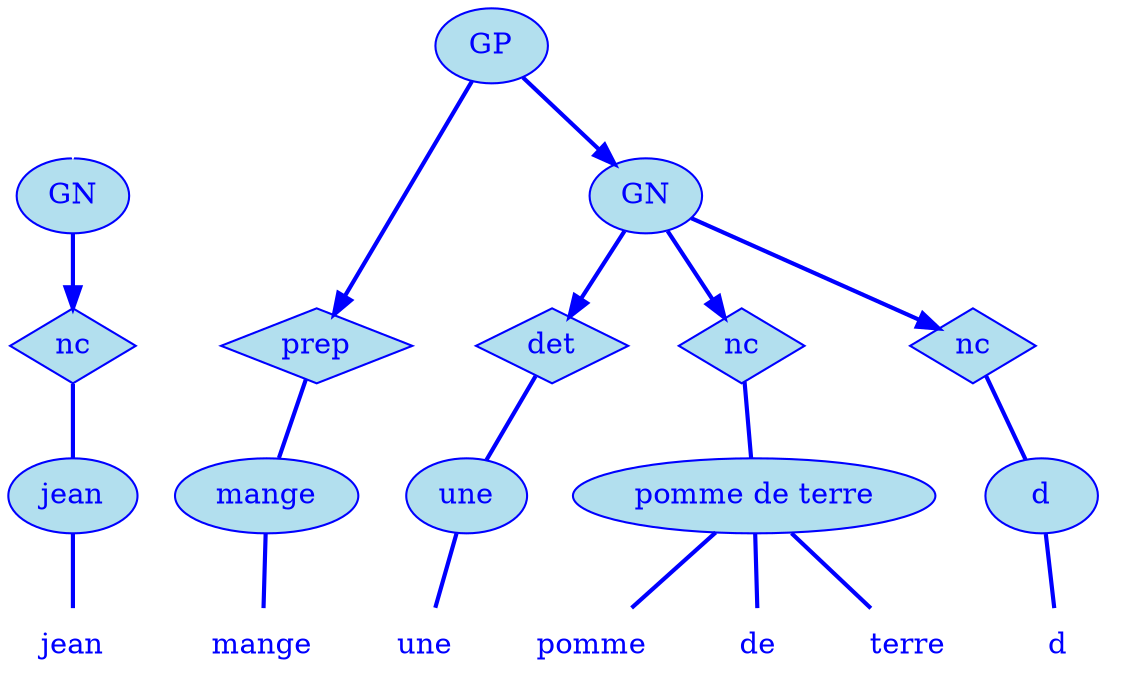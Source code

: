 digraph g {
	graph [bb="0,0,526,324"];
	node [label="\N"];
	graph [_draw_="c 5 -white C 5 -white P 4 0 0 0 324 526 324 526 0 ",
		xdotversion="1.2"];
	"mc1s1_t1#token84" [label=jean, shape=plaintext, fillcolor=lightblue2, fontcolor=blue, pos="31,18", width="0.75", height="0.50", _ldraw_="F 14.000000 11 -Times-Roman c 4 -blue T 31 13 0 29 4 -jean "];
	"mc1s1_W1#wordmc1s1_t1#token" [label=jean, shape=ellipse, fillcolor=lightblue2, fontcolor=blue, pos="31,90", width="0.86", height="0.50", color=blue, style=filled, _draw_="S 6 -filled c 4 -blue C 10 -lightblue2 E 31 90 31 18 ", _ldraw_="F 14.000000 11 -Times-Roman c 4 -blue T 31 85 0 29 4 -jean "];
	"mc1s1_P1L1#pos" [label=nc, shape=diamond, fillcolor=lightblue2, fontcolor=blue, pos="31,162", width="0.75", height="0.50", color=blue, style=filled, _draw_="S 6 -filled c 4 -blue C 10 -lightblue2 P 4 31 180 4 162 31 144 58 162 ", _ldraw_="F 14.000000 11 -Times-Roman c 4 -blue T 31 157 0 16 2 -nc "];
	"mc1s1_chk0#chunk" [label=GN, fillcolor=lightblue2, fontcolor=blue, pos="31,234", width="0.75", height="0.50", color=blue, style=filled, arrowhead=doubleoctagon, _draw_="S 6 -filled c 4 -blue C 10 -lightblue2 E 31 234 27 18 ", _ldraw_="F 14.000000 11 -Times-Roman c 4 -blue T 31 229 0 22 2 -GN "];
	"mc1s1_t3#token87" [label=mange, shape=plaintext, fillcolor=lightblue2, fontcolor=blue, pos="123,18", width="0.86", height="0.50", _ldraw_="F 14.000000 11 -Times-Roman c 4 -blue T 123 13 0 47 5 -mange "];
	"mc1s1_W2#wordmc1s1_t3#token" [label=mange, shape=ellipse, fillcolor=lightblue2, fontcolor=blue, pos="124,90", width="1.22", height="0.50", color=blue, style=filled, _draw_="S 6 -filled c 4 -blue C 10 -lightblue2 E 124 90 44 18 ", _ldraw_="F 14.000000 11 -Times-Roman c 4 -blue T 124 85 0 47 5 -mange "];
	"mc1s1_P18#pos" [label=prep, shape=diamond, fillcolor=lightblue2, fontcolor=blue, pos="140,162", width="0.89", height="0.50", color=blue, style=filled, _draw_="S 6 -filled c 4 -blue C 10 -lightblue2 P 4 140 180 108 162 140 144 172 162 ", _ldraw_="F 14.000000 11 -Times-Roman c 4 -blue T 140 157 0 31 4 -prep "];
	"mc1s1_t5#token78" [label=une, shape=plaintext, fillcolor=lightblue2, fontcolor=blue, pos="199,18", width="0.75", height="0.50", _ldraw_="F 14.000000 11 -Times-Roman c 4 -blue T 199 13 0 26 3 -une "];
	"mc1s1_W3#wordmc1s1_t5#token" [label=une, shape=ellipse, fillcolor=lightblue2, fontcolor=blue, pos="217,90", width="0.81", height="0.50", color=blue, style=filled, _draw_="S 6 -filled c 4 -blue C 10 -lightblue2 E 217 90 29 18 ", _ldraw_="F 14.000000 11 -Times-Roman c 4 -blue T 217 85 0 26 3 -une "];
	"mc1s1_P28L1#pos" [label=det, shape=diamond, fillcolor=lightblue2, fontcolor=blue, pos="233,162", width="0.75", height="0.50", color=blue, style=filled, _draw_="S 6 -filled c 4 -blue C 10 -lightblue2 P 4 233 180 206 162 233 144 260 162 ", _ldraw_="F 14.000000 11 -Times-Roman c 4 -blue T 233 157 0 23 3 -det "];
	"mc1s1_t7#token16" [label=pomme, shape=plaintext, fillcolor=lightblue2, fontcolor=blue, pos="277,18", width="0.92", height="0.50", _ldraw_="F 14.000000 11 -Times-Roman c 4 -blue T 277 13 0 50 5 -pomme "];
	"mc1s1_t9#token94" [label=de, shape=plaintext, fillcolor=lightblue2, fontcolor=blue, pos="355,18", width="0.75", height="0.50", _ldraw_="F 14.000000 11 -Times-Roman c 4 -blue T 355 13 0 17 2 -de "];
	"mc1s1_t11#token36" [label=terre, shape=plaintext, fillcolor=lightblue2, fontcolor=blue, pos="427,18", width="0.75", height="0.50", _ldraw_="F 14.000000 11 -Times-Roman c 4 -blue T 427 13 0 35 5 -terre "];
	"mc1s1_W7#wordmc1s1_t7#tokenmc1s1_t8#tokenmc1s1_t9#tokenmc1s1_t10#tokenmc1s1_t11#token" [label="pomme de terre", shape=ellipse, fillcolor=lightblue2, fontcolor=blue, pos="354,90", width="2.42", height="0.50", color=blue, style=filled, _draw_="S 6 -filled c 4 -blue C 10 -lightblue2 E 354 90 87 18 ", _ldraw_="F 14.000000 11 -Times-Roman c 4 -blue T 354 85 0 110 14 -pomme de terre "];
	"mc1s1_P32L1#pos" [label=nc, shape=diamond, fillcolor=lightblue2, fontcolor=blue, pos="337,162", width="0.75", height="0.50", color=blue, style=filled, _draw_="S 6 -filled c 4 -blue C 10 -lightblue2 P 4 337 180 310 162 337 144 364 162 ", _ldraw_="F 14.000000 11 -Times-Roman c 4 -blue T 337 157 0 16 2 -nc "];
	"mc1s1_t13#token87" [label=d, shape=plaintext, fillcolor=lightblue2, fontcolor=blue, pos="499,18", width="0.75", height="0.50", _ldraw_="F 14.000000 11 -Times-Roman c 4 -blue T 499 13 0 8 1 -d "];
	"mc1s1_W8#wordmc1s1_t13#token" [label=d, shape=ellipse, fillcolor=lightblue2, fontcolor=blue, pos="492,90", width="0.75", height="0.50", color=blue, style=filled, _draw_="S 6 -filled c 4 -blue C 10 -lightblue2 E 492 90 27 18 ", _ldraw_="F 14.000000 11 -Times-Roman c 4 -blue T 492 85 0 8 1 -d "];
	"mc1s1_P33L1#pos" [label=nc, shape=diamond, fillcolor=lightblue2, fontcolor=blue, pos="458,162", width="0.75", height="0.50", color=blue, style=filled, _draw_="S 6 -filled c 4 -blue C 10 -lightblue2 P 4 458 180 431 162 458 144 485 162 ", _ldraw_="F 14.000000 11 -Times-Roman c 4 -blue T 458 157 0 16 2 -nc "];
	"mc1s1_chk1#chunk" [label=GN, fillcolor=lightblue2, fontcolor=blue, pos="285,234", width="0.75", height="0.50", color=blue, style=filled, arrowhead=doubleoctagon, _draw_="S 6 -filled c 4 -blue C 10 -lightblue2 E 285 234 27 18 ", _ldraw_="F 14.000000 11 -Times-Roman c 4 -blue T 285 229 0 22 2 -GN "];
	"mc1s1_chk7#chunk" [label=GP, fillcolor=lightblue2, fontcolor=blue, pos="235,306", width="0.75", height="0.50", color=blue, style=filled, arrowhead=doubleoctagon, _draw_="S 6 -filled c 4 -blue C 10 -lightblue2 E 235 306 27 18 ", _ldraw_="F 14.000000 11 -Times-Roman c 4 -blue T 235 301 0 20 2 -GP "];
	"mc1s1_chk0#chunk#empty" [shape=point, fillcolor=white, fontcolor=white, pos="31,306", width="0.06", height="0.06", color=white, size=2, _draw_="S 6 -filled c 5 -white C 5 -white E 31 306 2 2 "];
	"mc1s1_W1#wordmc1s1_t1#token" -> "mc1s1_t1#token84" [arrowhead=none, color=blue, fontcolor=blue, style=bold, minlen=1, pos="31,72 31,61 31,47 31,36", _draw_="S 4 -bold c 4 -blue B 4 31 72 31 61 31 47 31 36 "];
	"mc1s1_P1L1#pos" -> "mc1s1_W1#wordmc1s1_t1#token" [arrowhead=none, color=blue, fontcolor=blue, style=bold, minlen=1, pos="31,144 31,133 31,119 31,108", _draw_="S 4 -bold c 4 -blue B 4 31 144 31 133 31 119 31 108 "];
	"mc1s1_chk0#chunk" -> "mc1s1_P1L1#pos" [color=blue, fontcolor=blue, style=bold, minlen=1, pos="e,31,180 31,216 31,208 31,199 31,190", shape=normal, _draw_="S 4 -bold c 4 -blue B 4 31 216 31 208 31 199 31 190 ", _hdraw_="S 5 -solid S 15 -setlinewidth(1) c 4 -blue C 4 -blue P 3 35 190 31 180 28 190 "];
	"mc1s1_W2#wordmc1s1_t3#token" -> "mc1s1_t3#token87" [arrowhead=none, color=blue, fontcolor=blue, style=bold, minlen=1, pos="124,72 123,61 123,47 123,36", _draw_="S 4 -bold c 4 -blue B 4 124 72 123 61 123 47 123 36 "];
	"mc1s1_P18#pos" -> "mc1s1_W2#wordmc1s1_t3#token" [arrowhead=none, color=blue, fontcolor=blue, style=bold, minlen=1, pos="136,146 134,134 131,119 128,108", _draw_="S 4 -bold c 4 -blue B 4 136 146 134 134 131 119 128 108 "];
	"mc1s1_W3#wordmc1s1_t5#token" -> "mc1s1_t5#token78" [arrowhead=none, color=blue, fontcolor=blue, style=bold, minlen=1, pos="213,72 210,61 206,47 203,36", _draw_="S 4 -bold c 4 -blue B 4 213 72 210 61 206 47 203 36 "];
	"mc1s1_P28L1#pos" -> "mc1s1_W3#wordmc1s1_t5#token" [arrowhead=none, color=blue, fontcolor=blue, style=bold, minlen=1, pos="229,146 227,135 224,120 221,108", _draw_="S 4 -bold c 4 -blue B 4 229 146 227 135 224 120 221 108 "];
	"mc1s1_W7#wordmc1s1_t7#tokenmc1s1_t8#tokenmc1s1_t9#tokenmc1s1_t10#tokenmc1s1_t11#token" -> "mc1s1_t7#token16" [arrowhead=none, color=blue, fontcolor=blue, style=bold, minlen=1, pos="335,72 323,61 308,47 296,36", _draw_="S 4 -bold c 4 -blue B 4 335 72 323 61 308 47 296 36 "];
	"mc1s1_W7#wordmc1s1_t7#tokenmc1s1_t8#tokenmc1s1_t9#tokenmc1s1_t10#tokenmc1s1_t11#token" -> "mc1s1_t9#token94" [arrowhead=none, color=blue, fontcolor=blue, style=bold, minlen=1, pos="354,72 355,61 355,47 355,36", _draw_="S 4 -bold c 4 -blue B 4 354 72 355 61 355 47 355 36 "];
	"mc1s1_W7#wordmc1s1_t7#tokenmc1s1_t8#tokenmc1s1_t9#tokenmc1s1_t10#tokenmc1s1_t11#token" -> "mc1s1_t11#token36" [arrowhead=none, color=blue, fontcolor=blue, style=bold, minlen=1, pos="372,72 383,61 398,47 409,36", _draw_="S 4 -bold c 4 -blue B 4 372 72 383 61 398 47 409 36 "];
	"mc1s1_P32L1#pos" -> "mc1s1_W7#wordmc1s1_t7#tokenmc1s1_t8#tokenmc1s1_t9#tokenmc1s1_t10#tokenmc1s1_t11#token" [arrowhead=none, color=blue, fontcolor=blue, style=bold, minlen=1, pos="341,146 344,135 347,120 350,108", _draw_="S 4 -bold c 4 -blue B 4 341 146 344 135 347 120 350 108 "];
	"mc1s1_W8#wordmc1s1_t13#token" -> "mc1s1_t13#token87" [arrowhead=none, color=blue, fontcolor=blue, style=bold, minlen=1, pos="494,72 495,61 496,47 497,36", _draw_="S 4 -bold c 4 -blue B 4 494 72 495 61 496 47 497 36 "];
	"mc1s1_P33L1#pos" -> "mc1s1_W8#wordmc1s1_t13#token" [arrowhead=none, color=blue, fontcolor=blue, style=bold, minlen=1, pos="465,148 470,136 478,120 484,107", _draw_="S 4 -bold c 4 -blue B 4 465 148 470 136 478 120 484 107 "];
	"mc1s1_chk1#chunk" -> "mc1s1_P28L1#pos" [color=blue, fontcolor=blue, style=bold, minlen=1, pos="e,242,174 273,218 266,207 256,193 248,182", shape=normal, _draw_="S 4 -bold c 4 -blue B 4 273 218 266 207 256 193 248 182 ", _hdraw_="S 5 -solid S 15 -setlinewidth(1) c 4 -blue C 4 -blue P 3 251 180 242 174 245 184 "];
	"mc1s1_chk1#chunk" -> "mc1s1_P32L1#pos" [color=blue, fontcolor=blue, style=bold, minlen=1, pos="e,328,174 297,218 304,207 314,193 322,182", shape=normal, _draw_="S 4 -bold c 4 -blue B 4 297 218 304 207 314 193 322 182 ", _hdraw_="S 5 -solid S 15 -setlinewidth(1) c 4 -blue C 4 -blue P 3 325 184 328 174 319 180 "];
	"mc1s1_chk1#chunk" -> "mc1s1_P33L1#pos" [color=blue, fontcolor=blue, style=bold, minlen=1, pos="e,441,169 308,224 340,211 398,187 431,173", shape=normal, _draw_="S 4 -bold c 4 -blue B 4 308 224 340 211 398 187 431 173 ", _hdraw_="S 5 -solid S 15 -setlinewidth(1) c 4 -blue C 4 -blue P 3 433 176 441 169 430 169 "];
	"mc1s1_chk7#chunk" -> "mc1s1_P18#pos" [color=blue, fontcolor=blue, style=bold, minlen=2, pos="e,149,175 224,289 207,264 173,213 155,184", shape=normal, _draw_="S 4 -bold c 4 -blue B 4 224 289 207 264 173 213 155 184 ", _hdraw_="S 5 -solid S 15 -setlinewidth(1) c 4 -blue C 4 -blue P 3 157 181 149 175 152 185 "];
	"mc1s1_chk7#chunk" -> "mc1s1_chk1#chunk" [color=blue, fontcolor=blue, style=bold, minlen=1, pos="e,273,251 246,290 252,281 260,269 267,259", shape=normal, _draw_="S 4 -bold c 4 -blue B 4 246 290 252 281 260 269 267 259 ", _hdraw_="S 5 -solid S 15 -setlinewidth(1) c 4 -blue C 4 -blue P 3 270 261 273 251 264 257 "];
	"mc1s1_chk0#chunk#empty" -> "mc1s1_chk0#chunk" [color=white, fontcolor=white, minlen=1, pos="e,31,252 31,304 31,297 31,279 31,262", shape=none, _draw_="c 5 -white B 4 31 304 31 297 31 279 31 262 ", _hdraw_="S 5 -solid S 15 -setlinewidth(1) c 5 -white C 5 -white P 3 35 262 31 252 28 262 "];
}
